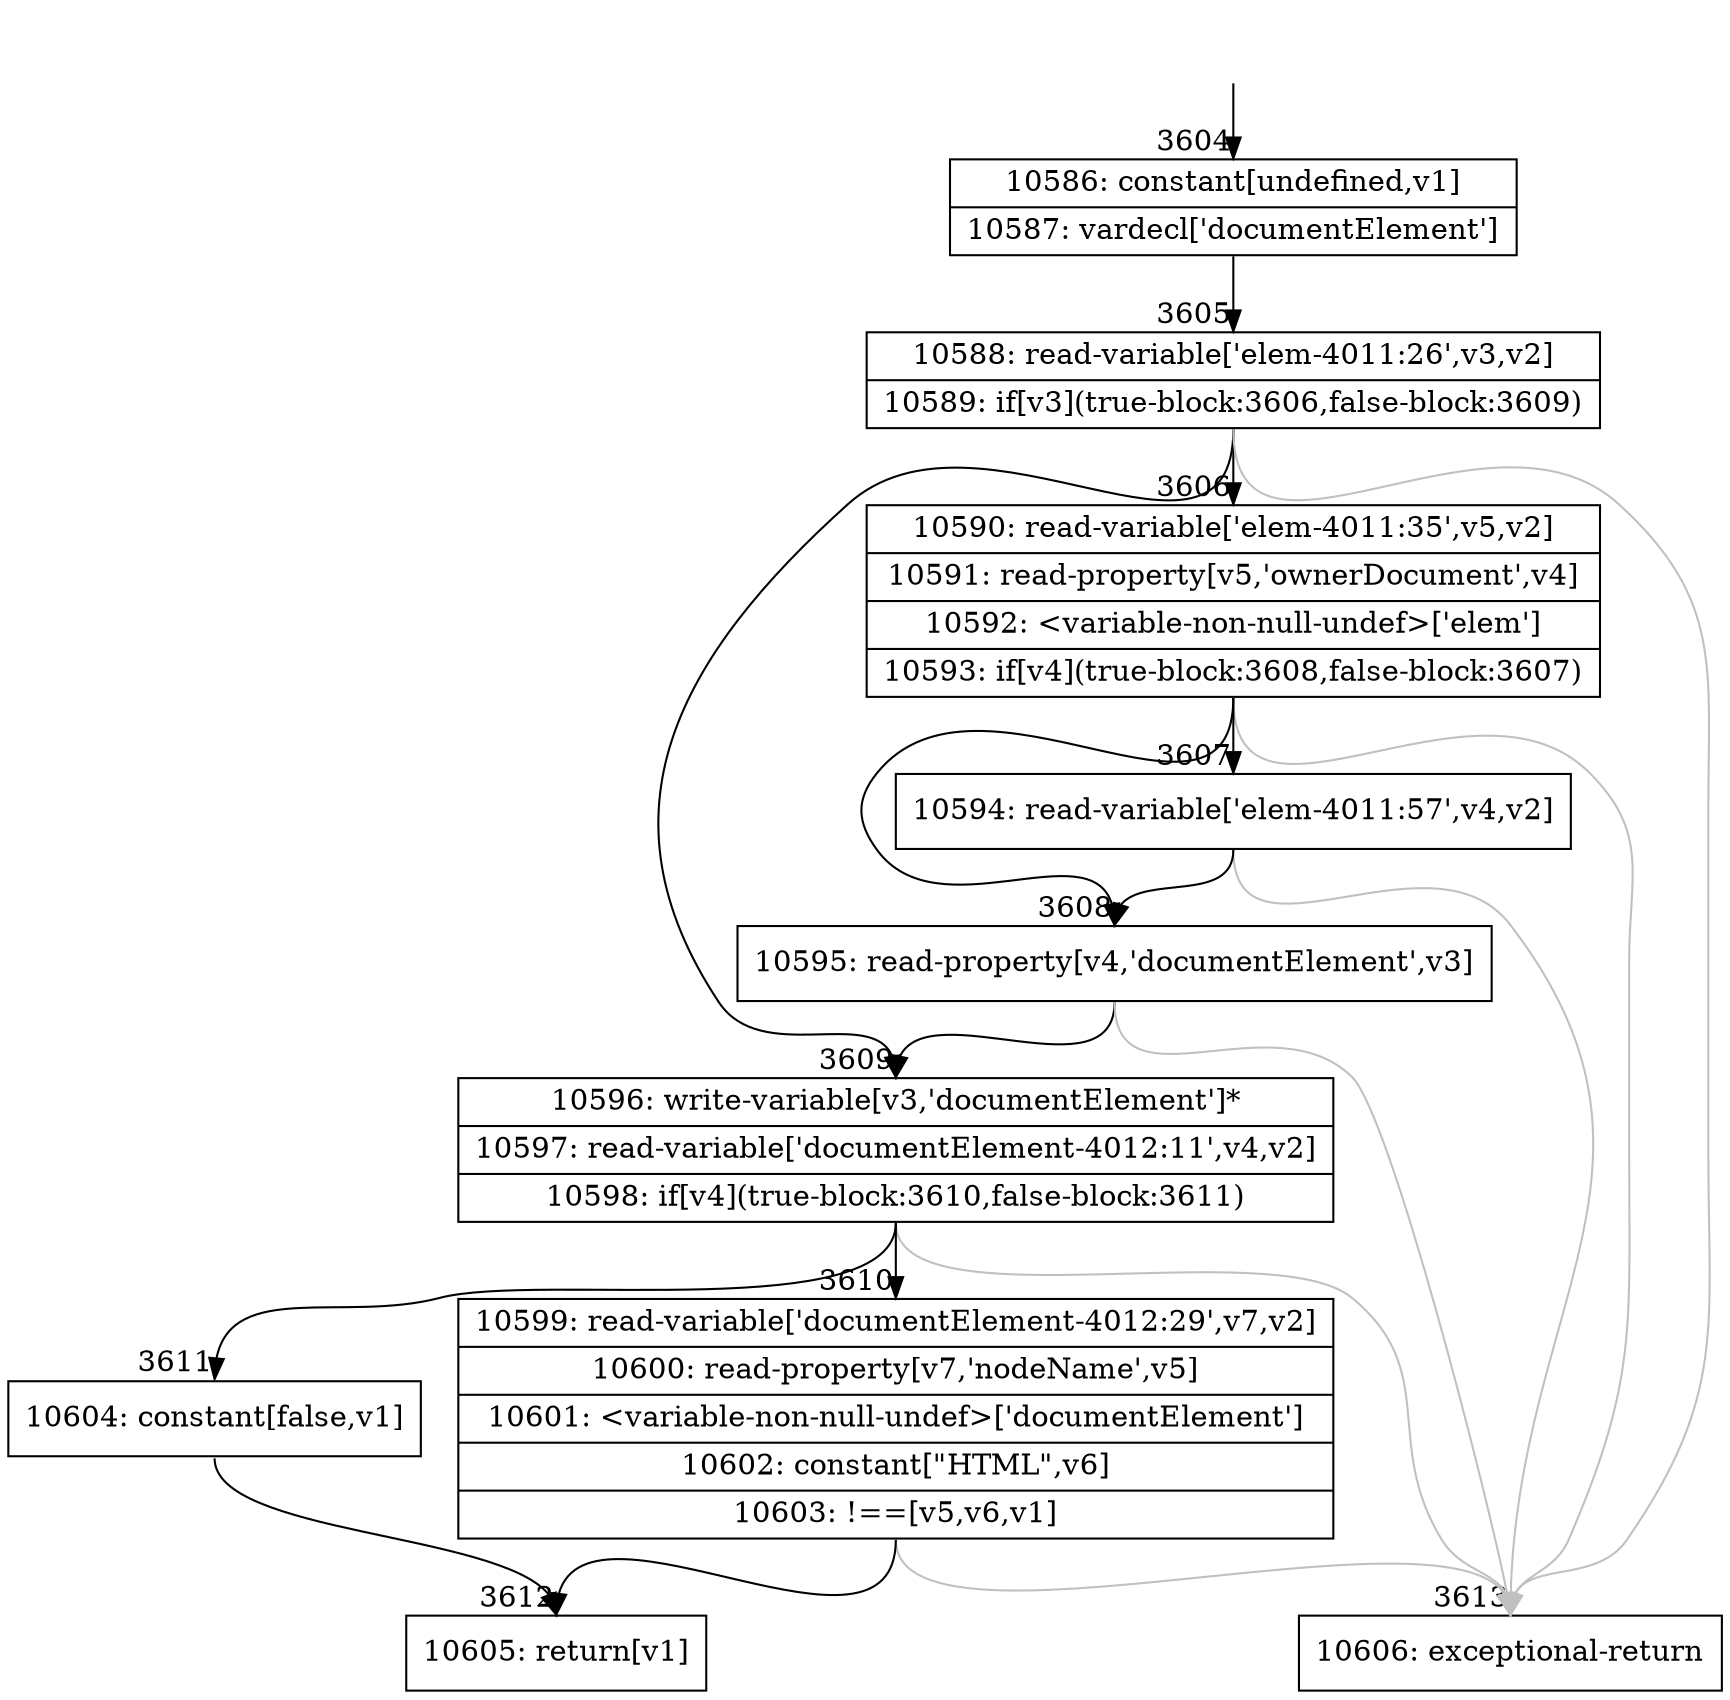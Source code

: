 digraph {
rankdir="TD"
BB_entry232[shape=none,label=""];
BB_entry232 -> BB3604 [tailport=s, headport=n, headlabel="    3604"]
BB3604 [shape=record label="{10586: constant[undefined,v1]|10587: vardecl['documentElement']}" ] 
BB3604 -> BB3605 [tailport=s, headport=n, headlabel="      3605"]
BB3605 [shape=record label="{10588: read-variable['elem-4011:26',v3,v2]|10589: if[v3](true-block:3606,false-block:3609)}" ] 
BB3605 -> BB3609 [tailport=s, headport=n, headlabel="      3609"]
BB3605 -> BB3606 [tailport=s, headport=n, headlabel="      3606"]
BB3605 -> BB3613 [tailport=s, headport=n, color=gray, headlabel="      3613"]
BB3606 [shape=record label="{10590: read-variable['elem-4011:35',v5,v2]|10591: read-property[v5,'ownerDocument',v4]|10592: \<variable-non-null-undef\>['elem']|10593: if[v4](true-block:3608,false-block:3607)}" ] 
BB3606 -> BB3608 [tailport=s, headport=n, headlabel="      3608"]
BB3606 -> BB3607 [tailport=s, headport=n, headlabel="      3607"]
BB3606 -> BB3613 [tailport=s, headport=n, color=gray]
BB3607 [shape=record label="{10594: read-variable['elem-4011:57',v4,v2]}" ] 
BB3607 -> BB3608 [tailport=s, headport=n]
BB3607 -> BB3613 [tailport=s, headport=n, color=gray]
BB3608 [shape=record label="{10595: read-property[v4,'documentElement',v3]}" ] 
BB3608 -> BB3609 [tailport=s, headport=n]
BB3608 -> BB3613 [tailport=s, headport=n, color=gray]
BB3609 [shape=record label="{10596: write-variable[v3,'documentElement']*|10597: read-variable['documentElement-4012:11',v4,v2]|10598: if[v4](true-block:3610,false-block:3611)}" ] 
BB3609 -> BB3610 [tailport=s, headport=n, headlabel="      3610"]
BB3609 -> BB3611 [tailport=s, headport=n, headlabel="      3611"]
BB3609 -> BB3613 [tailport=s, headport=n, color=gray]
BB3610 [shape=record label="{10599: read-variable['documentElement-4012:29',v7,v2]|10600: read-property[v7,'nodeName',v5]|10601: \<variable-non-null-undef\>['documentElement']|10602: constant[\"HTML\",v6]|10603: !==[v5,v6,v1]}" ] 
BB3610 -> BB3612 [tailport=s, headport=n, headlabel="      3612"]
BB3610 -> BB3613 [tailport=s, headport=n, color=gray]
BB3611 [shape=record label="{10604: constant[false,v1]}" ] 
BB3611 -> BB3612 [tailport=s, headport=n]
BB3612 [shape=record label="{10605: return[v1]}" ] 
BB3613 [shape=record label="{10606: exceptional-return}" ] 
}
